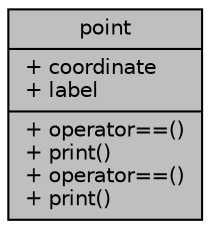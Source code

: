 digraph "point"
{
  edge [fontname="Helvetica",fontsize="10",labelfontname="Helvetica",labelfontsize="10"];
  node [fontname="Helvetica",fontsize="10",shape=record];
  Node1 [label="{point\n|+ coordinate\l+ label\l|+ operator==()\l+ print()\l+ operator==()\l+ print()\l}",height=0.2,width=0.4,color="black", fillcolor="grey75", style="filled", fontcolor="black"];
}
